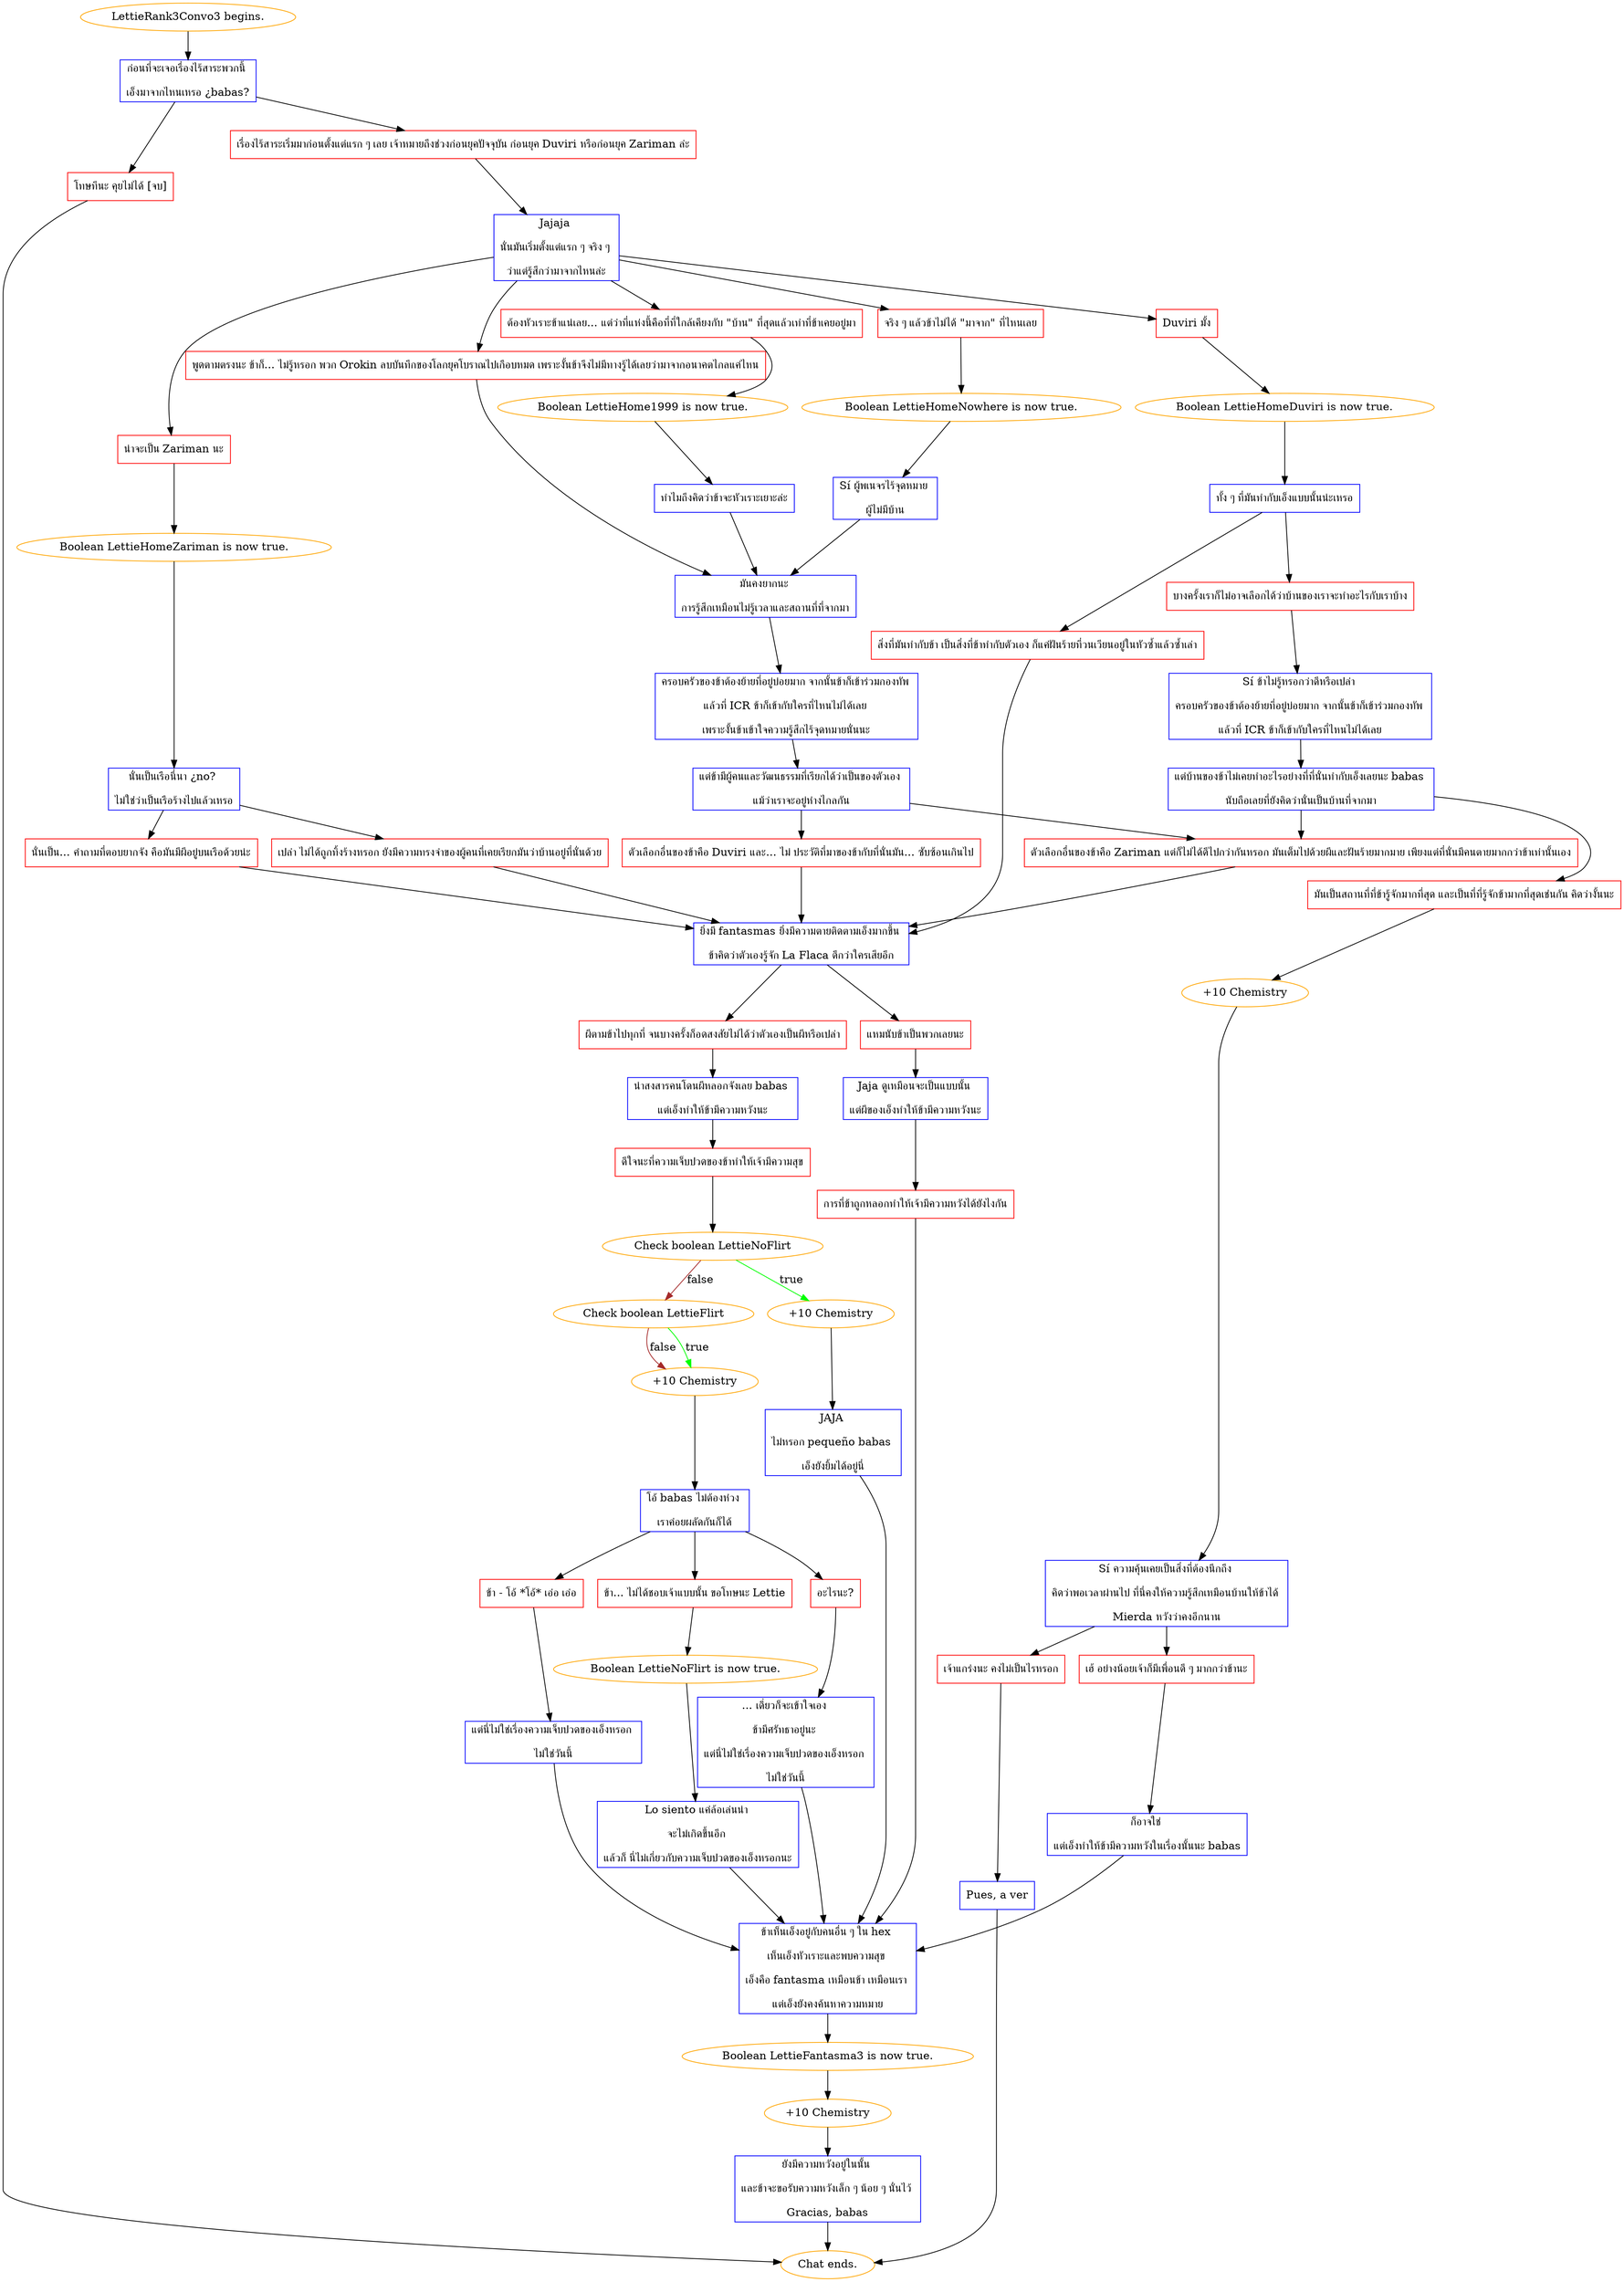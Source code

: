 digraph {
	"LettieRank3Convo3 begins." [color=orange];
		"LettieRank3Convo3 begins." -> j42223262;
	j42223262 [label="ก่อนที่จะเจอเรื่องไร้สาระพวกนี้ 
เอ็งมาจากไหนเหรอ ¿babas?",shape=box,color=blue];
		j42223262 -> j3238188526;
		j42223262 -> j2862443753;
	j3238188526 [label="เรื่องไร้สาระเริ่มมาก่อนตั้งแต่แรก ๆ เลย เจ้าหมายถึงช่วงก่อนยุคปัจจุบัน ก่อนยุค Duviri หรือก่อนยุค Zariman ล่ะ",shape=box,color=red];
		j3238188526 -> j3923027635;
	j2862443753 [label="โทษทีนะ คุยไม่ได้ [จบ]",shape=box,color=red];
		j2862443753 -> "Chat ends.";
	j3923027635 [label="Jajaja 
นั่นมันเริ่มตั้งแต่แรก ๆ จริง ๆ 
ว่าแต่รู้สึกว่ามาจากไหนล่ะ",shape=box,color=blue];
		j3923027635 -> j243805076;
		j3923027635 -> j1892838419;
		j3923027635 -> j2068622005;
		j3923027635 -> j2980229342;
		j3923027635 -> j165293025;
	"Chat ends." [color=orange];
	j243805076 [label="Duviri มั้ง",shape=box,color=red];
		j243805076 -> j3098709718;
	j1892838419 [label="น่าจะเป็น Zariman นะ",shape=box,color=red];
		j1892838419 -> j523210476;
	j2068622005 [label="ต้องหัวเราะข้าแน่เลย... แต่ว่าที่แห่งนี้คือที่ที่ใกล้เคียงกับ \"บ้าน\" ที่สุดแล้วเท่าที่ข้าเคยอยู่มา",shape=box,color=red];
		j2068622005 -> j2295341912;
	j2980229342 [label="จริง ๆ แล้วข้าไม่ได้ \"มาจาก\" ที่ไหนเลย",shape=box,color=red];
		j2980229342 -> j995685423;
	j165293025 [label="พูดตามตรงนะ ข้าก็... ไม่รู้หรอก พวก Orokin ลบบันทึกของโลกยุคโบราณไปเกือบหมด เพราะงั้นข้าจึงไม่มีทางรู้ได้เลยว่ามาจากอนาคตไกลแค่ไหน",shape=box,color=red];
		j165293025 -> j1061770460;
	j3098709718 [label="Boolean LettieHomeDuviri is now true.",color=orange];
		j3098709718 -> j3465403786;
	j523210476 [label="Boolean LettieHomeZariman is now true.",color=orange];
		j523210476 -> j1688327524;
	j2295341912 [label="Boolean LettieHome1999 is now true.",color=orange];
		j2295341912 -> j2897158702;
	j995685423 [label="Boolean LettieHomeNowhere is now true.",color=orange];
		j995685423 -> j1566474595;
	j1061770460 [label="มันคงยากนะ 
การรู้สึกเหมือนไม่รู้เวลาและสถานที่ที่จากมา",shape=box,color=blue];
		j1061770460 -> j240002562;
	j3465403786 [label="ทั้ง ๆ ที่มันทำกับเอ็งแบบนั้นน่ะเหรอ",shape=box,color=blue];
		j3465403786 -> j826061120;
		j3465403786 -> j3325366071;
	j1688327524 [label="นั่นเป็นเรือนี่นา ¿no? 
ไม่ใช่ว่าเป็นเรือร้างไปแล้วเหรอ",shape=box,color=blue];
		j1688327524 -> j2473853222;
		j1688327524 -> j4039485169;
	j2897158702 [label="ทำไมถึงคิดว่าข้าจะหัวเราะเยาะล่ะ",shape=box,color=blue];
		j2897158702 -> j1061770460;
	j1566474595 [label="Sí ผู้พเนจรไร้จุดหมาย 
ผู้ไม่มีบ้าน",shape=box,color=blue];
		j1566474595 -> j1061770460;
	j240002562 [label="ครอบครัวของข้าต้องย้ายที่อยู่บ่อยมาก จากนั้นข้าก็เข้าร่วมกองทัพ 
แล้วที่ ICR ข้าก็เข้ากับใครที่ไหนไม่ได้เลย 
เพราะงั้นข้าเข้าใจความรู้สึกไร้จุดหมายนั่นนะ",shape=box,color=blue];
		j240002562 -> j2458968196;
	j826061120 [label="บางครั้งเราก็ไม่อาจเลือกได้ว่าบ้านของเราจะทำอะไรกับเราบ้าง",shape=box,color=red];
		j826061120 -> j2037267812;
	j3325366071 [label="สิ่งที่มันทำกับข้า เป็นสิ่งที่ข้าทำกับตัวเอง ก็แค่ฝันร้ายที่วนเวียนอยู่ในหัวซ้ำแล้วซ้ำเล่า",shape=box,color=red];
		j3325366071 -> j901898728;
	j2473853222 [label="นั่นเป็น... คำถามที่ตอบยากจัง คือมันมีผีอยู่บนเรือด้วยน่ะ",shape=box,color=red];
		j2473853222 -> j901898728;
	j4039485169 [label="เปล่า ไม่ได้ถูกทิ้งร้างหรอก ยังมีความทรงจำของผู้คนที่เคยเรียกมันว่าบ้านอยู่ที่นั่นด้วย",shape=box,color=red];
		j4039485169 -> j901898728;
	j2458968196 [label="แต่ข้ามีผู้คนและวัฒนธรรมที่เรียกได้ว่าเป็นของตัวเอง 
แม้ว่าเราจะอยู่ห่างไกลกัน",shape=box,color=blue];
		j2458968196 -> j1516673929;
		j2458968196 -> j2489822699;
	j2037267812 [label="Sí ข้าไม่รู้หรอกว่าดีหรือเปล่า 
ครอบครัวของข้าต้องย้ายที่อยู่บ่อยมาก จากนั้นข้าก็เข้าร่วมกองทัพ 
แล้วที่ ICR ข้าก็เข้ากับใครที่ไหนไม่ได้เลย",shape=box,color=blue];
		j2037267812 -> j2130801620;
	j901898728 [label="ยิ่งมี fantasmas ยิ่งมีความตายติดตามเอ็งมากขึ้น 
ข้าคิดว่าตัวเองรู้จัก La Flaca ดีกว่าใครเสียอีก",shape=box,color=blue];
		j901898728 -> j3911848133;
		j901898728 -> j1134996079;
	j1516673929 [label="ตัวเลือกอื่นของข้าคือ Duviri และ... ไม่ ประวัติที่มาของข้ากับที่นั่นมัน... ซับซ้อนเกินไป",shape=box,color=red];
		j1516673929 -> j901898728;
	j2489822699 [label="ตัวเลือกอื่นของข้าคือ Zariman แต่ก็ไม่ได้ดีไปกว่ากันหรอก มันเต็มไปด้วยผีและฝันร้ายมากมาย เพียงแต่ที่นั่นมีคนตายมากกว่าข้าเท่านั้นเอง",shape=box,color=red];
		j2489822699 -> j901898728;
	j2130801620 [label="แต่บ้านของข้าไม่เคยทำอะไรอย่างที่ที่นั่นทำกับเอ็งเลยนะ babas 
นับถือเลยที่ยังคิดว่านั่นเป็นบ้านที่จากมา",shape=box,color=blue];
		j2130801620 -> j2841352873;
		j2130801620 -> j2489822699;
	j3911848133 [label="แหมนับข้าเป็นพวกเลยนะ",shape=box,color=red];
		j3911848133 -> j1940877919;
	j1134996079 [label="ผีตามข้าไปทุกที่ จนบางครั้งก็อดสงสัยไม่ได้ว่าตัวเองเป็นผีหรือเปล่า",shape=box,color=red];
		j1134996079 -> j1931372798;
	j2841352873 [label="มันเป็นสถานที่ที่ข้ารู้จักมากที่สุด และเป็นที่ที่รู้จักข้ามากที่สุดเช่นกัน คิดว่างั้นนะ",shape=box,color=red];
		j2841352873 -> j1168682827;
	j1940877919 [label="Jaja ดูเหมือนจะเป็นแบบนั้น 
แต่ผีของเอ็งทำให้ข้ามีความหวังนะ",shape=box,color=blue];
		j1940877919 -> j472831171;
	j1931372798 [label="น่าสงสารคนโดนผีหลอกจังเลย babas 
แต่เอ็งทำให้ข้ามีความหวังนะ",shape=box,color=blue];
		j1931372798 -> j42685380;
	j1168682827 [label="+10 Chemistry",color=orange];
		j1168682827 -> j1685237490;
	j472831171 [label="การที่ข้าถูกหลอกทำให้เจ้ามีความหวังได้ยังไงกัน",shape=box,color=red];
		j472831171 -> j2539664478;
	j42685380 [label="ดีใจนะที่ความเจ็บปวดของข้าทำให้เจ้ามีความสุข",shape=box,color=red];
		j42685380 -> j1945290486;
	j1685237490 [label="Sí ความคุ้นเคยเป็นสิ่งที่ต้องนึกถึง 
คิดว่าพอเวลาผ่านไป ที่นี่คงให้ความรู้สึกเหมือนบ้านให้ข้าได้ 
Mierda หวังว่าคงอีกนาน",shape=box,color=blue];
		j1685237490 -> j1592728503;
		j1685237490 -> j336776662;
	j2539664478 [label="ข้าเห็นเอ็งอยู่กับคนอื่น ๆ ใน hex 
เห็นเอ็งหัวเราะและพบความสุข 
เอ็งคือ fantasma เหมือนข้า เหมือนเรา 
แต่เอ็งยังคงค้นหาความหมาย",shape=box,color=blue];
		j2539664478 -> j2102595004;
	j1945290486 [label="Check boolean LettieNoFlirt",color=orange];
		j1945290486 -> j2554517584 [label=true,color=green];
		j1945290486 -> j763709535 [label=false,color=brown];
	j1592728503 [label="เจ้าแกร่งนะ คงไม่เป็นไรหรอก",shape=box,color=red];
		j1592728503 -> j1245671203;
	j336776662 [label="เฮ้ อย่างน้อยเจ้าก็มีเพื่อนดี ๆ มากกว่าข้านะ",shape=box,color=red];
		j336776662 -> j3693397250;
	j2102595004 [label="Boolean LettieFantasma3 is now true.",color=orange];
		j2102595004 -> j3219664425;
	j2554517584 [label="+10 Chemistry",color=orange];
		j2554517584 -> j4049982344;
	j763709535 [label="Check boolean LettieFlirt",color=orange];
		j763709535 -> j1128764934 [label=true,color=green];
		j763709535 -> j1128764934 [label=false,color=brown];
	j1245671203 [label="Pues, a ver",shape=box,color=blue];
		j1245671203 -> "Chat ends.";
	j3693397250 [label="ก็อาจใช่ 
แต่เอ็งทำให้ข้ามีความหวังในเรื่องนั้นนะ babas",shape=box,color=blue];
		j3693397250 -> j2539664478;
	j3219664425 [label="+10 Chemistry",color=orange];
		j3219664425 -> j3504248671;
	j4049982344 [label="JAJA 
ไม่หรอก pequeño babas 
เอ็งยังยิ้มได้อยู่นี่",shape=box,color=blue];
		j4049982344 -> j2539664478;
	j1128764934 [label="+10 Chemistry",color=orange];
		j1128764934 -> j3606472456;
	j3504248671 [label="ยังมีความหวังอยู่ในนั้น 
และข้าจะขอรับความหวังเล็ก ๆ น้อย ๆ นั่นไว้ 
Gracias, babas",shape=box,color=blue];
		j3504248671 -> "Chat ends.";
	j3606472456 [label="โอ้ babas ไม่ต้องห่วง 
เราค่อยผลัดกันก็ได้",shape=box,color=blue];
		j3606472456 -> j1271270156;
		j3606472456 -> j1964415057;
		j3606472456 -> j3218502686;
	j1271270156 [label="อะไรนะ?",shape=box,color=red];
		j1271270156 -> j3618826324;
	j1964415057 [label="ข้า - โอ้ *โอ้* เอ่อ เอ่อ",shape=box,color=red];
		j1964415057 -> j2411768194;
	j3218502686 [label="ข้า... ไม่ได้ชอบเจ้าแบบนั้น ขอโทษนะ Lettie",shape=box,color=red];
		j3218502686 -> j1025050377;
	j3618826324 [label="... เดี๋ยวก็จะเข้าใจเอง 
ข้ามีศรัทธาอยู่นะ 
แต่นี่ไม่ใช่เรื่องความเจ็บปวดของเอ็งหรอก 
ไม่ใช่วันนี้",shape=box,color=blue];
		j3618826324 -> j2539664478;
	j2411768194 [label="แต่นี่ไม่ใช่เรื่องความเจ็บปวดของเอ็งหรอก 
ไม่ใช่วันนี้",shape=box,color=blue];
		j2411768194 -> j2539664478;
	j1025050377 [label="Boolean LettieNoFlirt is now true.",color=orange];
		j1025050377 -> j2022692379;
	j2022692379 [label="Lo siento แค่ล้อเล่นน่า 
จะไม่เกิดขึ้นอีก 
แล้วก็ นี่ไม่เกี่ยวกับความเจ็บปวดของเอ็งหรอกนะ",shape=box,color=blue];
		j2022692379 -> j2539664478;
}